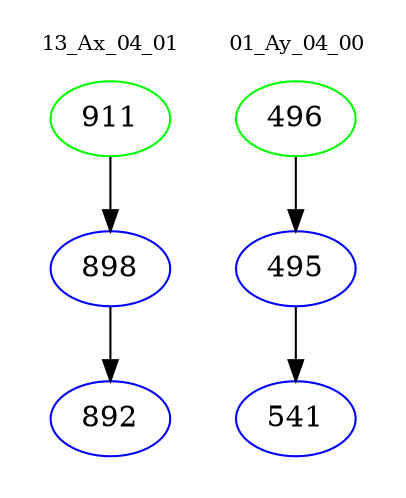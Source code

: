 digraph{
subgraph cluster_0 {
color = white
label = "13_Ax_04_01";
fontsize=10;
T0_911 [label="911", color="green"]
T0_911 -> T0_898 [color="black"]
T0_898 [label="898", color="blue"]
T0_898 -> T0_892 [color="black"]
T0_892 [label="892", color="blue"]
}
subgraph cluster_1 {
color = white
label = "01_Ay_04_00";
fontsize=10;
T1_496 [label="496", color="green"]
T1_496 -> T1_495 [color="black"]
T1_495 [label="495", color="blue"]
T1_495 -> T1_541 [color="black"]
T1_541 [label="541", color="blue"]
}
}
